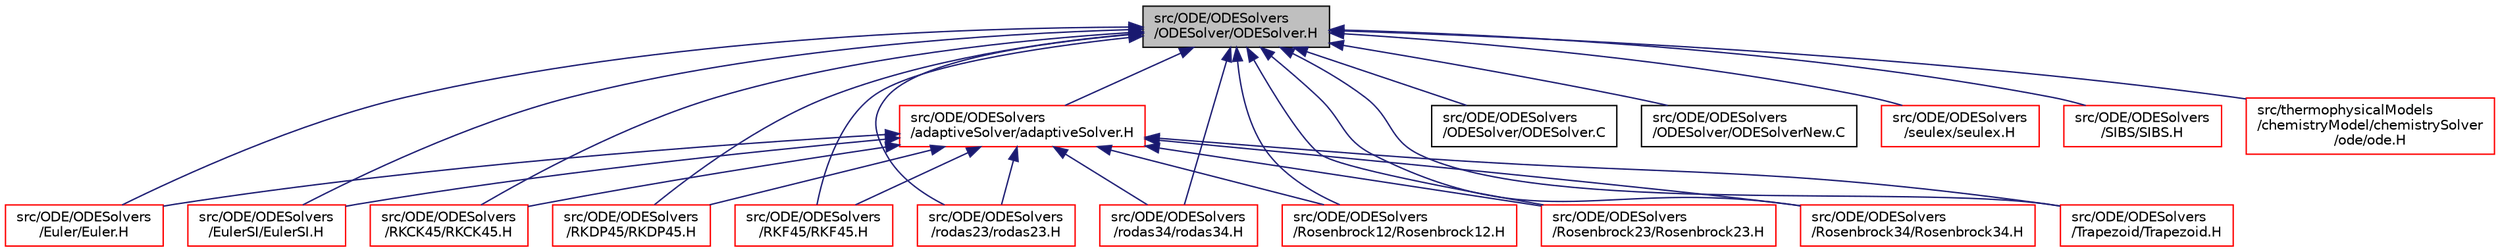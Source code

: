 digraph "src/ODE/ODESolvers/ODESolver/ODESolver.H"
{
  bgcolor="transparent";
  edge [fontname="Helvetica",fontsize="10",labelfontname="Helvetica",labelfontsize="10"];
  node [fontname="Helvetica",fontsize="10",shape=record];
  Node1 [label="src/ODE/ODESolvers\l/ODESolver/ODESolver.H",height=0.2,width=0.4,color="black", fillcolor="grey75", style="filled", fontcolor="black"];
  Node1 -> Node2 [dir="back",color="midnightblue",fontsize="10",style="solid",fontname="Helvetica"];
  Node2 [label="src/ODE/ODESolvers\l/adaptiveSolver/adaptiveSolver.H",height=0.2,width=0.4,color="red",URL="$a07506.html"];
  Node2 -> Node3 [dir="back",color="midnightblue",fontsize="10",style="solid",fontname="Helvetica"];
  Node3 [label="src/ODE/ODESolvers\l/Euler/Euler.H",height=0.2,width=0.4,color="red",URL="$a06481.html"];
  Node2 -> Node4 [dir="back",color="midnightblue",fontsize="10",style="solid",fontname="Helvetica"];
  Node4 [label="src/ODE/ODESolvers\l/EulerSI/EulerSI.H",height=0.2,width=0.4,color="red",URL="$a07508.html"];
  Node2 -> Node5 [dir="back",color="midnightblue",fontsize="10",style="solid",fontname="Helvetica"];
  Node5 [label="src/ODE/ODESolvers\l/RKCK45/RKCK45.H",height=0.2,width=0.4,color="red",URL="$a07513.html"];
  Node2 -> Node6 [dir="back",color="midnightblue",fontsize="10",style="solid",fontname="Helvetica"];
  Node6 [label="src/ODE/ODESolvers\l/RKDP45/RKDP45.H",height=0.2,width=0.4,color="red",URL="$a07515.html"];
  Node2 -> Node7 [dir="back",color="midnightblue",fontsize="10",style="solid",fontname="Helvetica"];
  Node7 [label="src/ODE/ODESolvers\l/RKF45/RKF45.H",height=0.2,width=0.4,color="red",URL="$a07517.html"];
  Node2 -> Node8 [dir="back",color="midnightblue",fontsize="10",style="solid",fontname="Helvetica"];
  Node8 [label="src/ODE/ODESolvers\l/rodas23/rodas23.H",height=0.2,width=0.4,color="red",URL="$a07519.html"];
  Node2 -> Node9 [dir="back",color="midnightblue",fontsize="10",style="solid",fontname="Helvetica"];
  Node9 [label="src/ODE/ODESolvers\l/rodas34/rodas34.H",height=0.2,width=0.4,color="red",URL="$a07521.html"];
  Node2 -> Node10 [dir="back",color="midnightblue",fontsize="10",style="solid",fontname="Helvetica"];
  Node10 [label="src/ODE/ODESolvers\l/Rosenbrock12/Rosenbrock12.H",height=0.2,width=0.4,color="red",URL="$a07523.html"];
  Node2 -> Node11 [dir="back",color="midnightblue",fontsize="10",style="solid",fontname="Helvetica"];
  Node11 [label="src/ODE/ODESolvers\l/Rosenbrock23/Rosenbrock23.H",height=0.2,width=0.4,color="red",URL="$a07525.html"];
  Node2 -> Node12 [dir="back",color="midnightblue",fontsize="10",style="solid",fontname="Helvetica"];
  Node12 [label="src/ODE/ODESolvers\l/Rosenbrock34/Rosenbrock34.H",height=0.2,width=0.4,color="red",URL="$a07527.html"];
  Node2 -> Node13 [dir="back",color="midnightblue",fontsize="10",style="solid",fontname="Helvetica"];
  Node13 [label="src/ODE/ODESolvers\l/Trapezoid/Trapezoid.H",height=0.2,width=0.4,color="red",URL="$a07535.html"];
  Node1 -> Node3 [dir="back",color="midnightblue",fontsize="10",style="solid",fontname="Helvetica"];
  Node1 -> Node4 [dir="back",color="midnightblue",fontsize="10",style="solid",fontname="Helvetica"];
  Node1 -> Node14 [dir="back",color="midnightblue",fontsize="10",style="solid",fontname="Helvetica"];
  Node14 [label="src/ODE/ODESolvers\l/ODESolver/ODESolver.C",height=0.2,width=0.4,color="black",URL="$a07509.html"];
  Node1 -> Node15 [dir="back",color="midnightblue",fontsize="10",style="solid",fontname="Helvetica"];
  Node15 [label="src/ODE/ODESolvers\l/ODESolver/ODESolverNew.C",height=0.2,width=0.4,color="black",URL="$a07511.html"];
  Node1 -> Node5 [dir="back",color="midnightblue",fontsize="10",style="solid",fontname="Helvetica"];
  Node1 -> Node6 [dir="back",color="midnightblue",fontsize="10",style="solid",fontname="Helvetica"];
  Node1 -> Node7 [dir="back",color="midnightblue",fontsize="10",style="solid",fontname="Helvetica"];
  Node1 -> Node8 [dir="back",color="midnightblue",fontsize="10",style="solid",fontname="Helvetica"];
  Node1 -> Node9 [dir="back",color="midnightblue",fontsize="10",style="solid",fontname="Helvetica"];
  Node1 -> Node10 [dir="back",color="midnightblue",fontsize="10",style="solid",fontname="Helvetica"];
  Node1 -> Node11 [dir="back",color="midnightblue",fontsize="10",style="solid",fontname="Helvetica"];
  Node1 -> Node12 [dir="back",color="midnightblue",fontsize="10",style="solid",fontname="Helvetica"];
  Node1 -> Node16 [dir="back",color="midnightblue",fontsize="10",style="solid",fontname="Helvetica"];
  Node16 [label="src/ODE/ODESolvers\l/seulex/seulex.H",height=0.2,width=0.4,color="red",URL="$a07529.html"];
  Node1 -> Node17 [dir="back",color="midnightblue",fontsize="10",style="solid",fontname="Helvetica"];
  Node17 [label="src/ODE/ODESolvers\l/SIBS/SIBS.H",height=0.2,width=0.4,color="red",URL="$a07532.html"];
  Node1 -> Node13 [dir="back",color="midnightblue",fontsize="10",style="solid",fontname="Helvetica"];
  Node1 -> Node18 [dir="back",color="midnightblue",fontsize="10",style="solid",fontname="Helvetica"];
  Node18 [label="src/thermophysicalModels\l/chemistryModel/chemistrySolver\l/ode/ode.H",height=0.2,width=0.4,color="red",URL="$a09979.html"];
}
